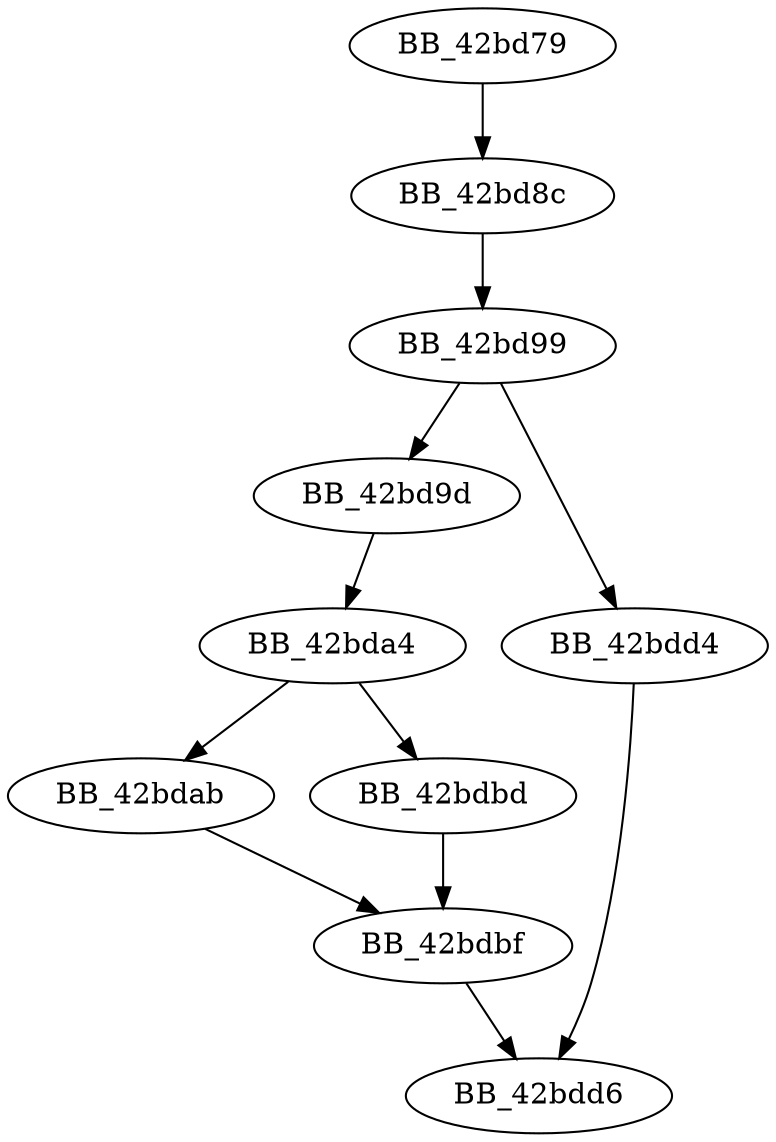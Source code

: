 DiGraph sub_42BD79{
BB_42bd79->BB_42bd8c
BB_42bd8c->BB_42bd99
BB_42bd99->BB_42bd9d
BB_42bd99->BB_42bdd4
BB_42bd9d->BB_42bda4
BB_42bda4->BB_42bdab
BB_42bda4->BB_42bdbd
BB_42bdab->BB_42bdbf
BB_42bdbd->BB_42bdbf
BB_42bdbf->BB_42bdd6
BB_42bdd4->BB_42bdd6
}
